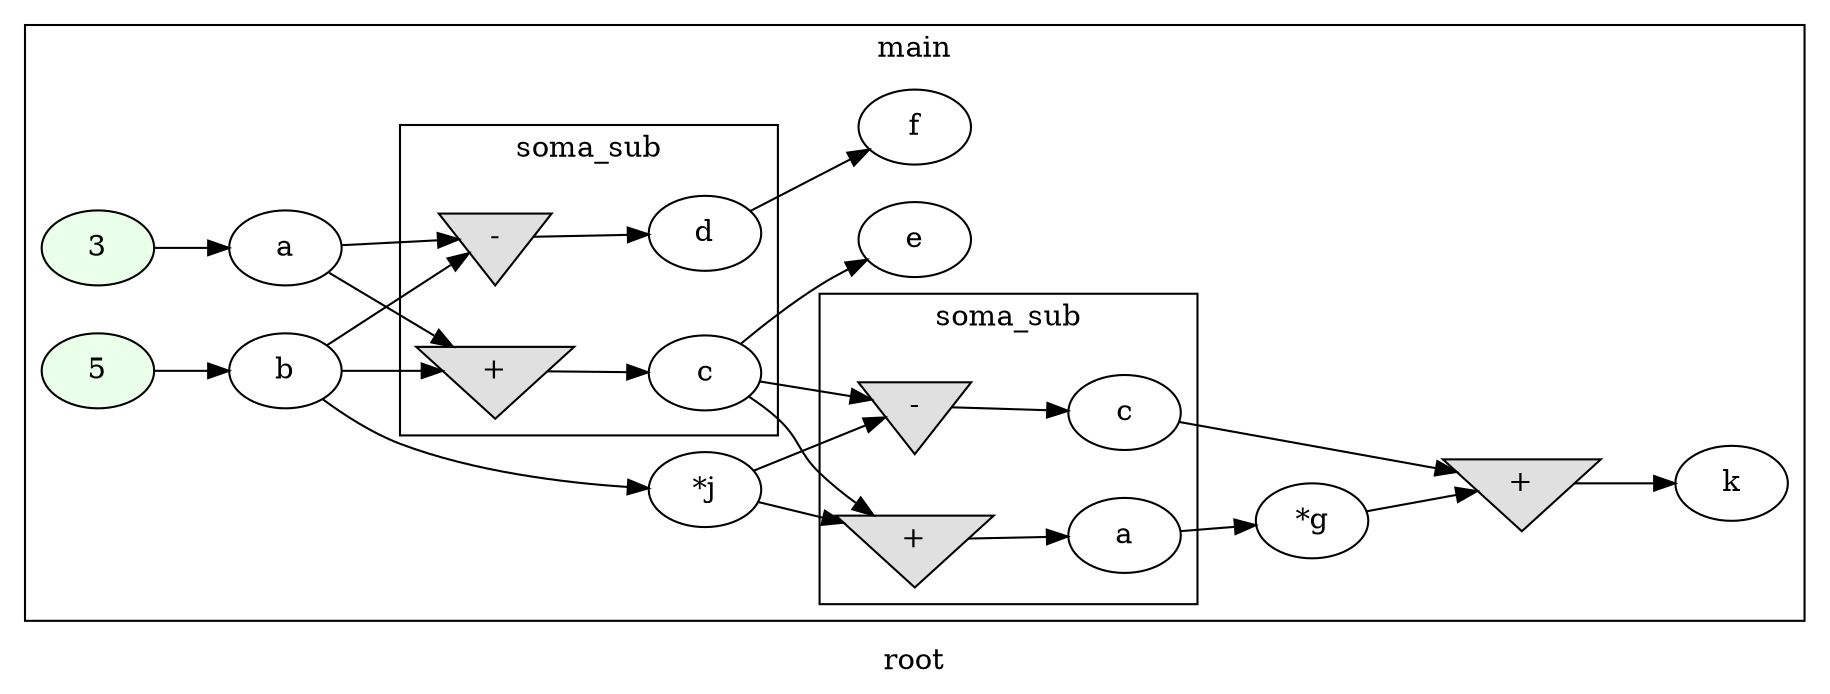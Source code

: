 digraph G
{
rankdir=LR;
label = "root";
subgraph cluster_1 {
label = "main";
parent = "G";
startinglines = "2_8_8";
	node_000001 [ label = "3", style=filled, fillcolor="#E9FFE9", startinglines=10 ]
	node_000002 [ label = "a", startingline=10 ]
	node_000003 [ label = "5", style=filled, fillcolor="#E9FFE9", startinglines=11 ]
	node_000004 [ label = "b", startingline=11 ]
	node_000009 [ label = "e", startingline=14 ]
	node_000010 [ label = "f", startingline=15 ]
	node_000011 [ label = "*j", startingline=20 ]
	node_000016 [ label = "*g", startingline=21 ]
	node_000017 [ label = "+", shape=invtriangle, style=filled, fillcolor="#E0E0E0", startinglines=21 ]
	node_000018 [ label = "k", startingline=21 ]
subgraph cluster_2 {
label = "soma_sub";
parent = "cluster_1";
startinglines = "11_12_13";
	node_000005 [ label = "+", shape=invtriangle, style=filled, fillcolor="#E0E0E0", startinglines=4 ]
	node_000006 [ label = "c", startingline=4 ]
	node_000007 [ label = "-", shape=invtriangle, style=filled, fillcolor="#E0E0E0", startinglines=5 ]
	node_000008 [ label = "d", startingline=5 ]
}
subgraph cluster_3 {
label = "soma_sub";
parent = "cluster_1";
startinglines = "18_19_20";
	node_000012 [ label = "+", shape=invtriangle, style=filled, fillcolor="#E0E0E0", startinglines=4 ]
	node_000013 [ label = "a", startingline=4 ]
	node_000014 [ label = "-", shape=invtriangle, style=filled, fillcolor="#E0E0E0", startinglines=5 ]
	node_000015 [ label = "c", startingline=5 ]
}
}
	node_000001 -> node_000002
	node_000002 -> node_000005
	node_000002 -> node_000007
	node_000003 -> node_000004
	node_000004 -> node_000005
	node_000004 -> node_000007
	node_000004 -> node_000011
	node_000011 -> node_000012
	node_000011 -> node_000014
	node_000016 -> node_000017
	node_000017 -> node_000018
	node_000005 -> node_000006
	node_000006 -> node_000009
	node_000006 -> node_000012
	node_000006 -> node_000014
	node_000007 -> node_000008
	node_000008 -> node_000010
	node_000012 -> node_000013
	node_000013 -> node_000016
	node_000014 -> node_000015
	node_000015 -> node_000017
}
